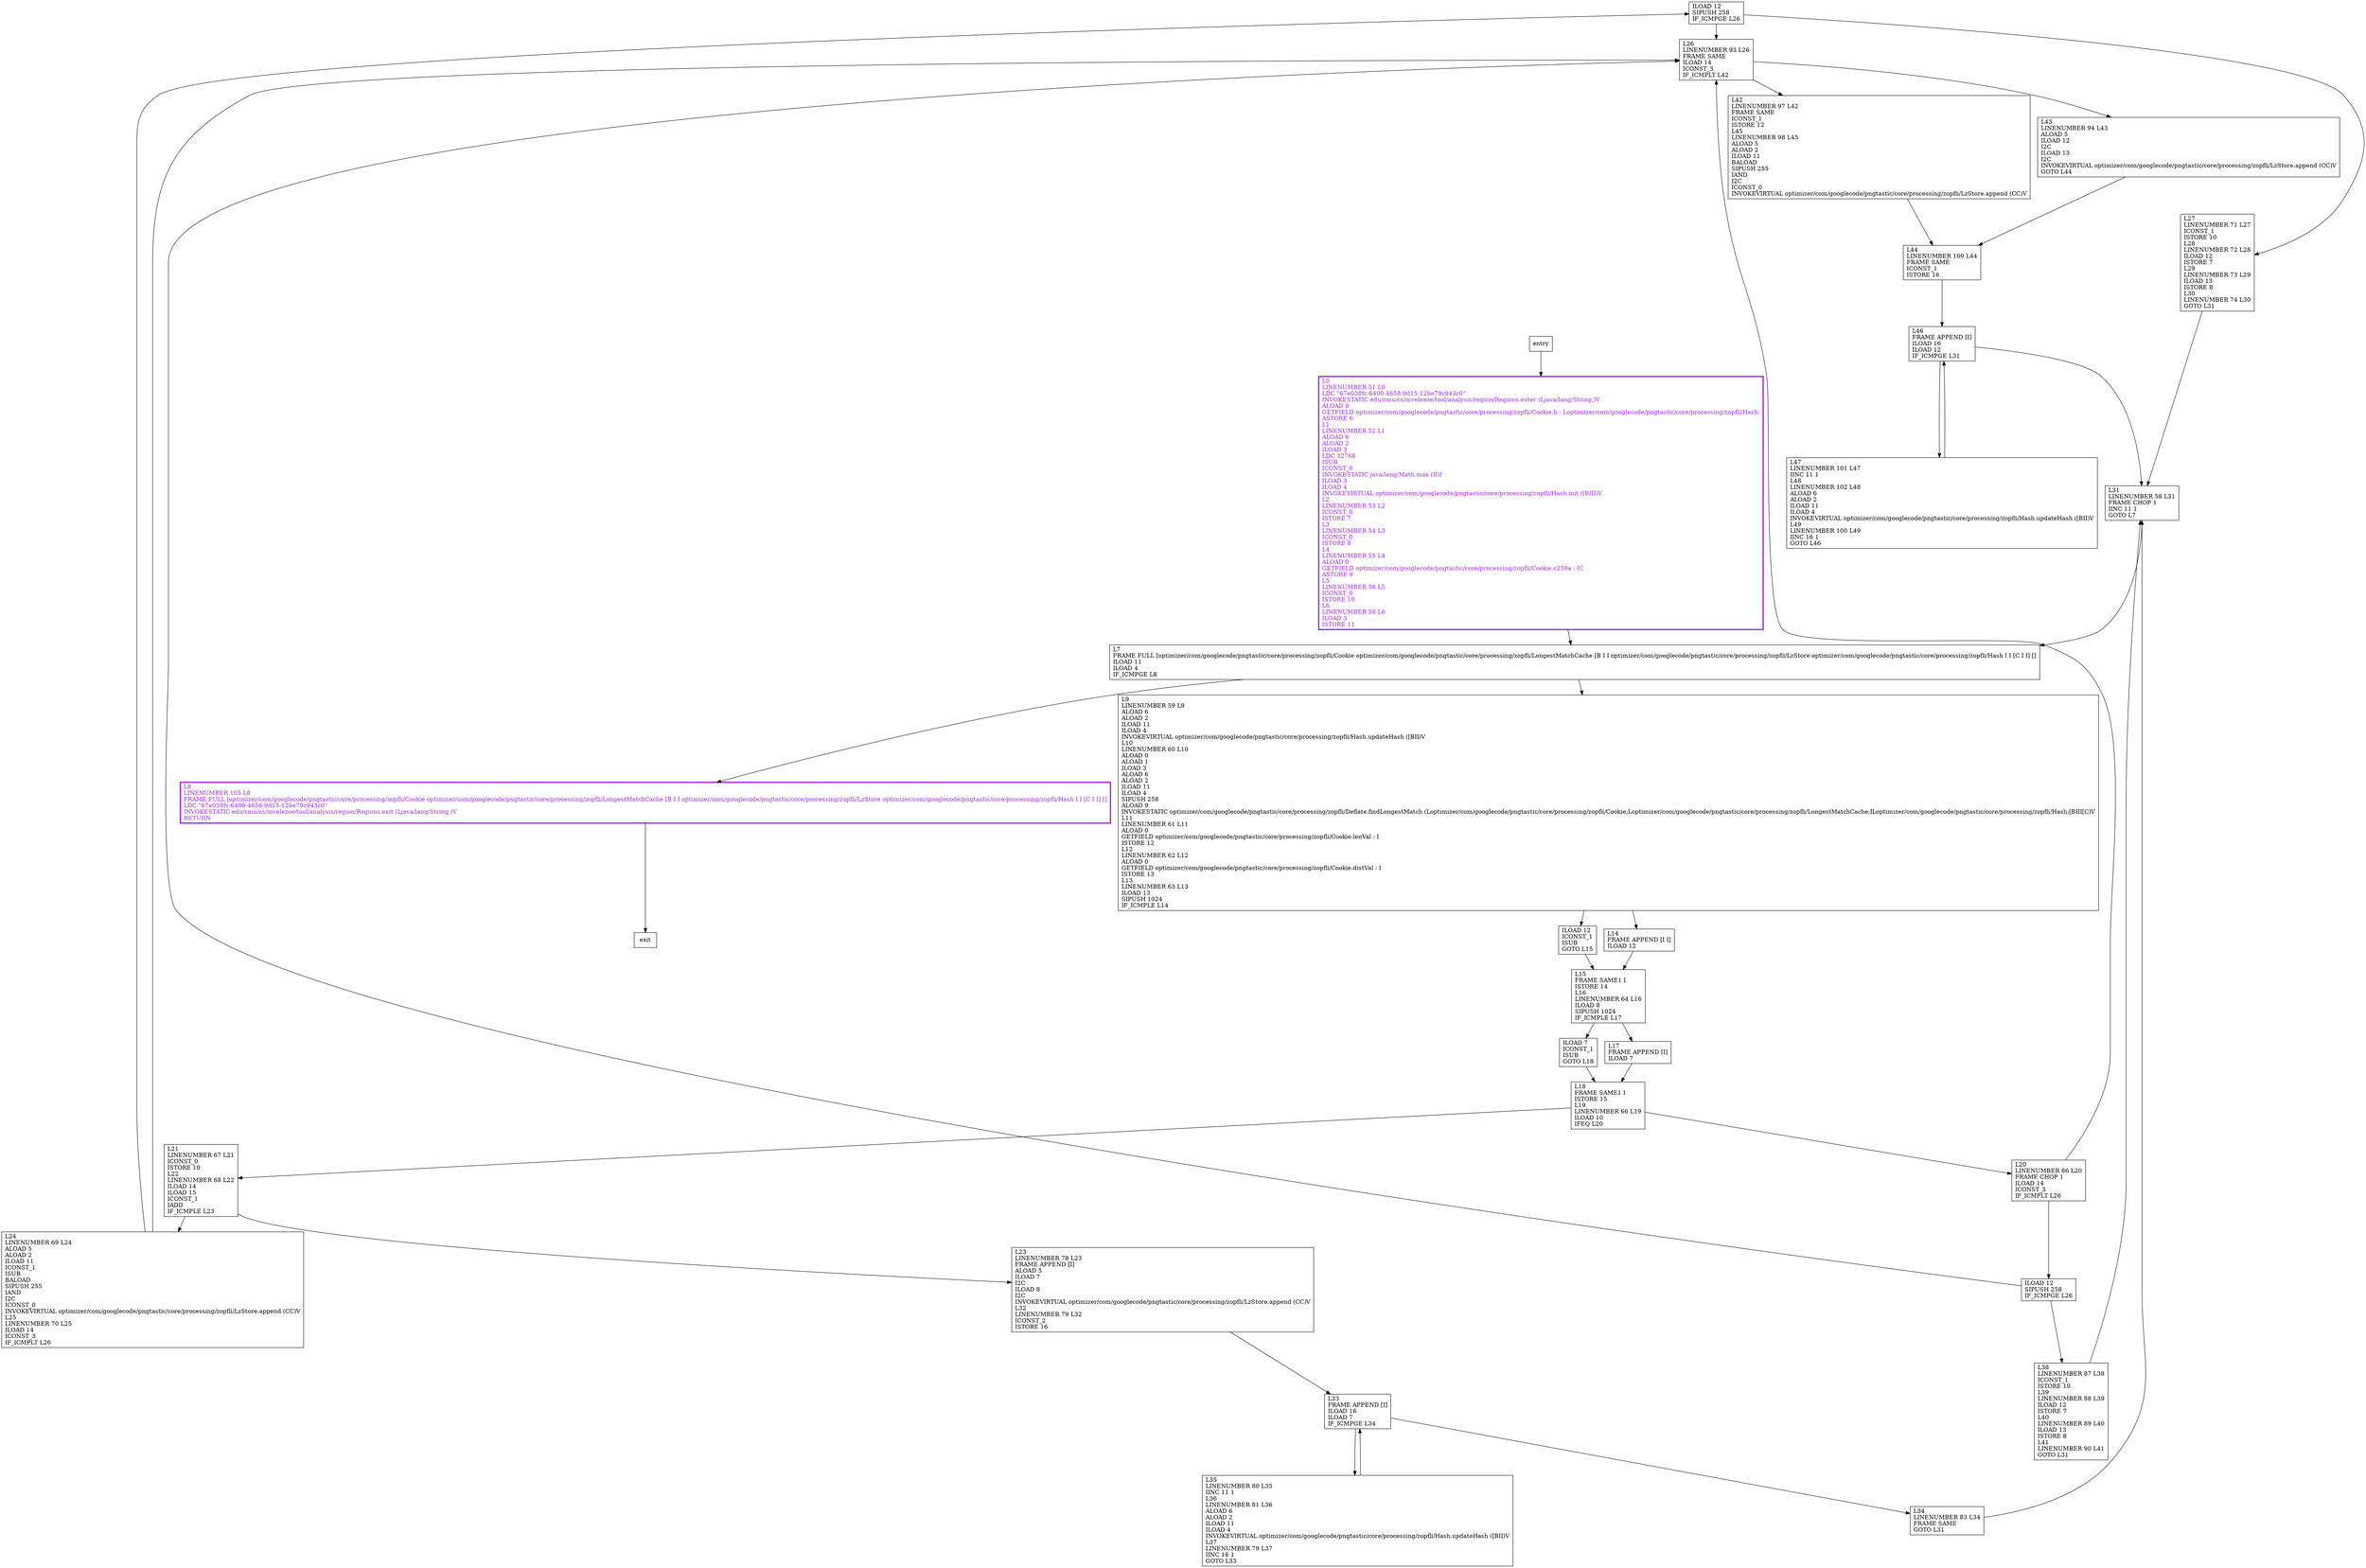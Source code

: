 digraph greedy {
node [shape=record];
1217875525 [label="ILOAD 12\lSIPUSH 258\lIF_ICMPGE L26\l"];
170144208 [label="L0\lLINENUMBER 51 L0\lLDC \"67e038fc-6400-4658-9d15-12be79c943c0\"\lINVOKESTATIC edu/cmu/cs/mvelezce/tool/analysis/region/Regions.enter (Ljava/lang/String;)V\lALOAD 0\lGETFIELD optimizer/com/googlecode/pngtastic/core/processing/zopfli/Cookie.h : Loptimizer/com/googlecode/pngtastic/core/processing/zopfli/Hash;\lASTORE 6\lL1\lLINENUMBER 52 L1\lALOAD 6\lALOAD 2\lILOAD 3\lLDC 32768\lISUB\lICONST_0\lINVOKESTATIC java/lang/Math.max (II)I\lILOAD 3\lILOAD 4\lINVOKEVIRTUAL optimizer/com/googlecode/pngtastic/core/processing/zopfli/Hash.init ([BIII)V\lL2\lLINENUMBER 53 L2\lICONST_0\lISTORE 7\lL3\lLINENUMBER 54 L3\lICONST_0\lISTORE 8\lL4\lLINENUMBER 55 L4\lALOAD 0\lGETFIELD optimizer/com/googlecode/pngtastic/core/processing/zopfli/Cookie.c259a : [C\lASTORE 9\lL5\lLINENUMBER 56 L5\lICONST_0\lISTORE 10\lL6\lLINENUMBER 58 L6\lILOAD 3\lISTORE 11\l"];
1881901842 [label="L15\lFRAME SAME1 I\lISTORE 14\lL16\lLINENUMBER 64 L16\lILOAD 8\lSIPUSH 1024\lIF_ICMPLE L17\l"];
38262958 [label="L26\lLINENUMBER 93 L26\lFRAME SAME\lILOAD 14\lICONST_3\lIF_ICMPLT L42\l"];
460201727 [label="L14\lFRAME APPEND [I I]\lILOAD 12\l"];
812586739 [label="ILOAD 12\lICONST_1\lISUB\lGOTO L15\l"];
769530879 [label="L20\lLINENUMBER 86 L20\lFRAME CHOP 1\lILOAD 14\lICONST_3\lIF_ICMPLT L26\l"];
702061917 [label="L7\lFRAME FULL [optimizer/com/googlecode/pngtastic/core/processing/zopfli/Cookie optimizer/com/googlecode/pngtastic/core/processing/zopfli/LongestMatchCache [B I I optimizer/com/googlecode/pngtastic/core/processing/zopfli/LzStore optimizer/com/googlecode/pngtastic/core/processing/zopfli/Hash I I [C I I] []\lILOAD 11\lILOAD 4\lIF_ICMPGE L8\l"];
1604002113 [label="L24\lLINENUMBER 69 L24\lALOAD 5\lALOAD 2\lILOAD 11\lICONST_1\lISUB\lBALOAD\lSIPUSH 255\lIAND\lI2C\lICONST_0\lINVOKEVIRTUAL optimizer/com/googlecode/pngtastic/core/processing/zopfli/LzStore.append (CC)V\lL25\lLINENUMBER 70 L25\lILOAD 14\lICONST_3\lIF_ICMPLT L26\l"];
1832532108 [label="L33\lFRAME APPEND [I]\lILOAD 16\lILOAD 7\lIF_ICMPGE L34\l"];
802243390 [label="L46\lFRAME APPEND [I]\lILOAD 16\lILOAD 12\lIF_ICMPGE L31\l"];
364639279 [label="L21\lLINENUMBER 67 L21\lICONST_0\lISTORE 10\lL22\lLINENUMBER 68 L22\lILOAD 14\lILOAD 15\lICONST_1\lIADD\lIF_ICMPLE L23\l"];
574268151 [label="L35\lLINENUMBER 80 L35\lIINC 11 1\lL36\lLINENUMBER 81 L36\lALOAD 6\lALOAD 2\lILOAD 11\lILOAD 4\lINVOKEVIRTUAL optimizer/com/googlecode/pngtastic/core/processing/zopfli/Hash.updateHash ([BII)V\lL37\lLINENUMBER 79 L37\lIINC 16 1\lGOTO L33\l"];
154319946 [label="L44\lLINENUMBER 100 L44\lFRAME SAME\lICONST_1\lISTORE 16\l"];
1787079037 [label="L27\lLINENUMBER 71 L27\lICONST_1\lISTORE 10\lL28\lLINENUMBER 72 L28\lILOAD 12\lISTORE 7\lL29\lLINENUMBER 73 L29\lILOAD 13\lISTORE 8\lL30\lLINENUMBER 74 L30\lGOTO L31\l"];
1353530305 [label="L34\lLINENUMBER 83 L34\lFRAME SAME\lGOTO L31\l"];
482052083 [label="L8\lLINENUMBER 105 L8\lFRAME FULL [optimizer/com/googlecode/pngtastic/core/processing/zopfli/Cookie optimizer/com/googlecode/pngtastic/core/processing/zopfli/LongestMatchCache [B I I optimizer/com/googlecode/pngtastic/core/processing/zopfli/LzStore optimizer/com/googlecode/pngtastic/core/processing/zopfli/Hash I I [C I I] []\lLDC \"67e038fc-6400-4658-9d15-12be79c943c0\"\lINVOKESTATIC edu/cmu/cs/mvelezce/tool/analysis/region/Regions.exit (Ljava/lang/String;)V\lRETURN\l"];
1813187653 [label="L31\lLINENUMBER 58 L31\lFRAME CHOP 1\lIINC 11 1\lGOTO L7\l"];
552936351 [label="L38\lLINENUMBER 87 L38\lICONST_1\lISTORE 10\lL39\lLINENUMBER 88 L39\lILOAD 12\lISTORE 7\lL40\lLINENUMBER 89 L40\lILOAD 13\lISTORE 8\lL41\lLINENUMBER 90 L41\lGOTO L31\l"];
585324508 [label="L17\lFRAME APPEND [I]\lILOAD 7\l"];
16868310 [label="L18\lFRAME SAME1 I\lISTORE 15\lL19\lLINENUMBER 66 L19\lILOAD 10\lIFEQ L20\l"];
1234250905 [label="ILOAD 7\lICONST_1\lISUB\lGOTO L18\l"];
1810742349 [label="L43\lLINENUMBER 94 L43\lALOAD 5\lILOAD 12\lI2C\lILOAD 13\lI2C\lINVOKEVIRTUAL optimizer/com/googlecode/pngtastic/core/processing/zopfli/LzStore.append (CC)V\lGOTO L44\l"];
1720339 [label="L9\lLINENUMBER 59 L9\lALOAD 6\lALOAD 2\lILOAD 11\lILOAD 4\lINVOKEVIRTUAL optimizer/com/googlecode/pngtastic/core/processing/zopfli/Hash.updateHash ([BII)V\lL10\lLINENUMBER 60 L10\lALOAD 0\lALOAD 1\lILOAD 3\lALOAD 6\lALOAD 2\lILOAD 11\lILOAD 4\lSIPUSH 258\lALOAD 9\lINVOKESTATIC optimizer/com/googlecode/pngtastic/core/processing/zopfli/Deflate.findLongestMatch (Loptimizer/com/googlecode/pngtastic/core/processing/zopfli/Cookie;Loptimizer/com/googlecode/pngtastic/core/processing/zopfli/LongestMatchCache;ILoptimizer/com/googlecode/pngtastic/core/processing/zopfli/Hash;[BIII[C)V\lL11\lLINENUMBER 61 L11\lALOAD 0\lGETFIELD optimizer/com/googlecode/pngtastic/core/processing/zopfli/Cookie.lenVal : I\lISTORE 12\lL12\lLINENUMBER 62 L12\lALOAD 0\lGETFIELD optimizer/com/googlecode/pngtastic/core/processing/zopfli/Cookie.distVal : I\lISTORE 13\lL13\lLINENUMBER 63 L13\lILOAD 13\lSIPUSH 1024\lIF_ICMPLE L14\l"];
1427040229 [label="L23\lLINENUMBER 78 L23\lFRAME APPEND [I]\lALOAD 5\lILOAD 7\lI2C\lILOAD 8\lI2C\lINVOKEVIRTUAL optimizer/com/googlecode/pngtastic/core/processing/zopfli/LzStore.append (CC)V\lL32\lLINENUMBER 79 L32\lICONST_2\lISTORE 16\l"];
1471086700 [label="L42\lLINENUMBER 97 L42\lFRAME SAME\lICONST_1\lISTORE 12\lL45\lLINENUMBER 98 L45\lALOAD 5\lALOAD 2\lILOAD 11\lBALOAD\lSIPUSH 255\lIAND\lI2C\lICONST_0\lINVOKEVIRTUAL optimizer/com/googlecode/pngtastic/core/processing/zopfli/LzStore.append (CC)V\l"];
423583818 [label="ILOAD 12\lSIPUSH 258\lIF_ICMPGE L26\l"];
13803304 [label="L47\lLINENUMBER 101 L47\lIINC 11 1\lL48\lLINENUMBER 102 L48\lALOAD 6\lALOAD 2\lILOAD 11\lILOAD 4\lINVOKEVIRTUAL optimizer/com/googlecode/pngtastic/core/processing/zopfli/Hash.updateHash ([BII)V\lL49\lLINENUMBER 100 L49\lIINC 16 1\lGOTO L46\l"];
entry;
exit;
1217875525 -> 1787079037;
1217875525 -> 38262958;
170144208 -> 702061917;
1881901842 -> 1234250905;
1881901842 -> 585324508;
38262958 -> 1810742349;
38262958 -> 1471086700;
460201727 -> 1881901842;
812586739 -> 1881901842;
769530879 -> 38262958;
769530879 -> 423583818;
702061917 -> 482052083;
702061917 -> 1720339;
1604002113 -> 1217875525;
1604002113 -> 38262958;
1832532108 -> 1353530305;
1832532108 -> 574268151;
802243390 -> 1813187653;
802243390 -> 13803304;
364639279 -> 1604002113;
364639279 -> 1427040229;
574268151 -> 1832532108;
154319946 -> 802243390;
1787079037 -> 1813187653;
1353530305 -> 1813187653;
482052083 -> exit;
1813187653 -> 702061917;
552936351 -> 1813187653;
585324508 -> 16868310;
entry -> 170144208;
16868310 -> 364639279;
16868310 -> 769530879;
1234250905 -> 16868310;
1810742349 -> 154319946;
1720339 -> 460201727;
1720339 -> 812586739;
1427040229 -> 1832532108;
1471086700 -> 154319946;
423583818 -> 38262958;
423583818 -> 552936351;
13803304 -> 802243390;
170144208[fontcolor="purple", penwidth=3, color="purple"];
482052083[fontcolor="purple", penwidth=3, color="purple"];
}
